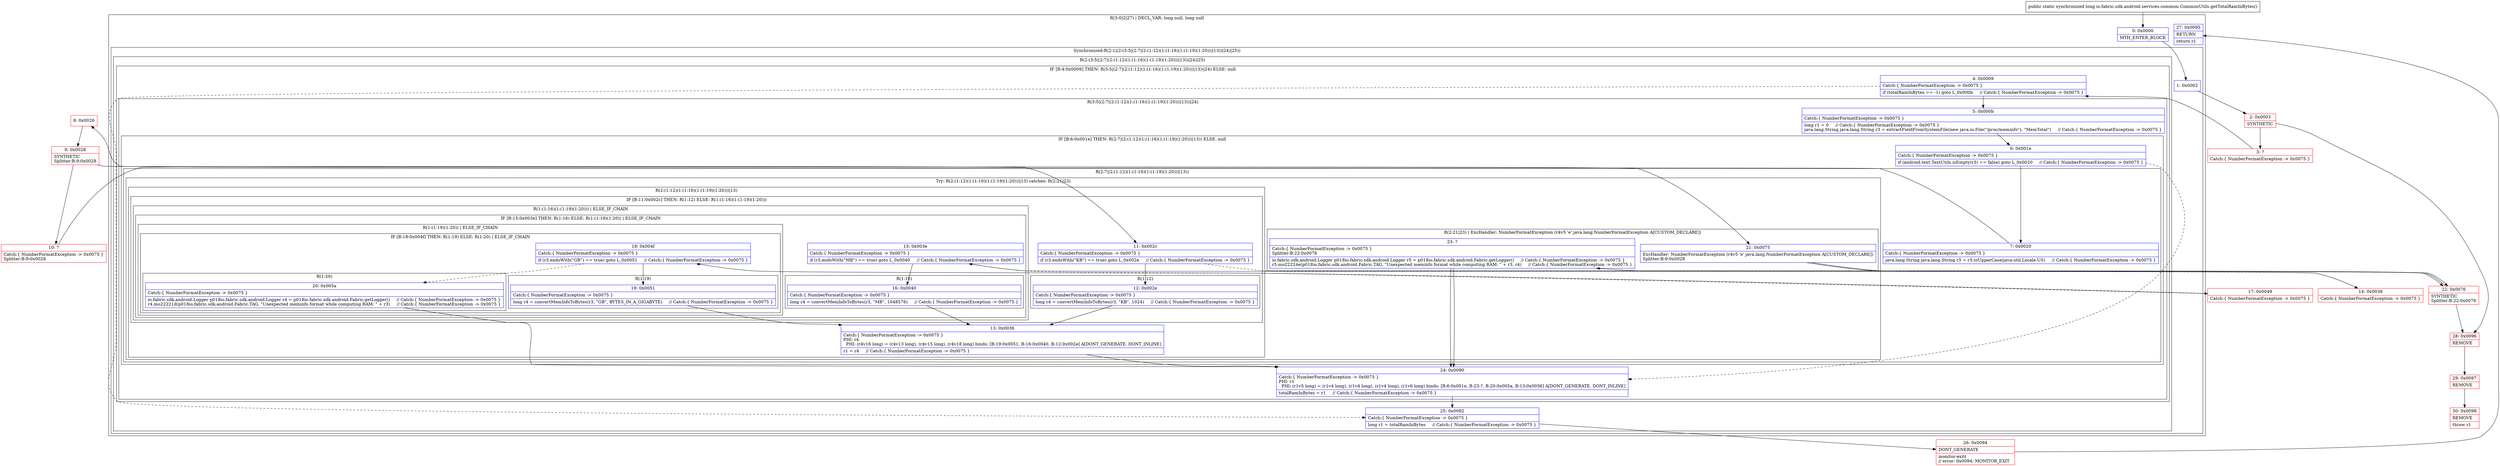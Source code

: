 digraph "CFG forio.fabric.sdk.android.services.common.CommonUtils.getTotalRamInBytes()J" {
subgraph cluster_Region_1818417037 {
label = "R(3:0|2|27) | DECL_VAR: long null, long null\l";
node [shape=record,color=blue];
Node_0 [shape=record,label="{0\:\ 0x0000|MTH_ENTER_BLOCK\l}"];
subgraph cluster_SynchronizedRegion_557518249 {
label = "Synchronized:R(2:1|(2:(3:5|(2:7|(2:(1:12)(1:(1:16)(1:(1:19)(1:20)))|13))|24)|25))";
node [shape=record,color=blue];
Node_1 [shape=record,label="{1\:\ 0x0002}"];
subgraph cluster_Region_327608198 {
label = "R(2:(3:5|(2:7|(2:(1:12)(1:(1:16)(1:(1:19)(1:20)))|13))|24)|25)";
node [shape=record,color=blue];
subgraph cluster_IfRegion_373984200 {
label = "IF [B:4:0x0009] THEN: R(3:5|(2:7|(2:(1:12)(1:(1:16)(1:(1:19)(1:20)))|13))|24) ELSE: null";
node [shape=record,color=blue];
Node_4 [shape=record,label="{4\:\ 0x0009|Catch:\{ NumberFormatException \-\> 0x0075 \}\l|if (totalRamInBytes == \-1) goto L_0x000b     \/\/ Catch:\{ NumberFormatException \-\> 0x0075 \}\l}"];
subgraph cluster_Region_2089243795 {
label = "R(3:5|(2:7|(2:(1:12)(1:(1:16)(1:(1:19)(1:20)))|13))|24)";
node [shape=record,color=blue];
Node_5 [shape=record,label="{5\:\ 0x000b|Catch:\{ NumberFormatException \-\> 0x0075 \}\l|long r1 = 0     \/\/ Catch:\{ NumberFormatException \-\> 0x0075 \}\ljava.lang.String java.lang.String r3 = extractFieldFromSystemFile(new java.io.File(\"\/proc\/meminfo\"), \"MemTotal\")     \/\/ Catch:\{ NumberFormatException \-\> 0x0075 \}\l}"];
subgraph cluster_IfRegion_1298719000 {
label = "IF [B:6:0x001e] THEN: R(2:7|(2:(1:12)(1:(1:16)(1:(1:19)(1:20)))|13)) ELSE: null";
node [shape=record,color=blue];
Node_6 [shape=record,label="{6\:\ 0x001e|Catch:\{ NumberFormatException \-\> 0x0075 \}\l|if (android.text.TextUtils.isEmpty(r3) == false) goto L_0x0020     \/\/ Catch:\{ NumberFormatException \-\> 0x0075 \}\l}"];
subgraph cluster_Region_927766919 {
label = "R(2:7|(2:(1:12)(1:(1:16)(1:(1:19)(1:20)))|13))";
node [shape=record,color=blue];
Node_7 [shape=record,label="{7\:\ 0x0020|Catch:\{ NumberFormatException \-\> 0x0075 \}\l|java.lang.String java.lang.String r3 = r3.toUpperCase(java.util.Locale.US)     \/\/ Catch:\{ NumberFormatException \-\> 0x0075 \}\l}"];
subgraph cluster_TryCatchRegion_103569264 {
label = "Try: R(2:(1:12)(1:(1:16)(1:(1:19)(1:20)))|13) catches: R(2:21|23)";
node [shape=record,color=blue];
subgraph cluster_Region_1769374055 {
label = "R(2:(1:12)(1:(1:16)(1:(1:19)(1:20)))|13)";
node [shape=record,color=blue];
subgraph cluster_IfRegion_1906929713 {
label = "IF [B:11:0x002c] THEN: R(1:12) ELSE: R(1:(1:16)(1:(1:19)(1:20)))";
node [shape=record,color=blue];
Node_11 [shape=record,label="{11\:\ 0x002c|Catch:\{ NumberFormatException \-\> 0x0075 \}\l|if (r3.endsWith(\"KB\") == true) goto L_0x002e     \/\/ Catch:\{ NumberFormatException \-\> 0x0075 \}\l}"];
subgraph cluster_Region_738831066 {
label = "R(1:12)";
node [shape=record,color=blue];
Node_12 [shape=record,label="{12\:\ 0x002e|Catch:\{ NumberFormatException \-\> 0x0075 \}\l|long r4 = convertMemInfoToBytes(r3, \"KB\", 1024)     \/\/ Catch:\{ NumberFormatException \-\> 0x0075 \}\l}"];
}
subgraph cluster_Region_114943096 {
label = "R(1:(1:16)(1:(1:19)(1:20))) | ELSE_IF_CHAIN\l";
node [shape=record,color=blue];
subgraph cluster_IfRegion_652471906 {
label = "IF [B:15:0x003e] THEN: R(1:16) ELSE: R(1:(1:19)(1:20)) | ELSE_IF_CHAIN\l";
node [shape=record,color=blue];
Node_15 [shape=record,label="{15\:\ 0x003e|Catch:\{ NumberFormatException \-\> 0x0075 \}\l|if (r3.endsWith(\"MB\") == true) goto L_0x0040     \/\/ Catch:\{ NumberFormatException \-\> 0x0075 \}\l}"];
subgraph cluster_Region_1966136216 {
label = "R(1:16)";
node [shape=record,color=blue];
Node_16 [shape=record,label="{16\:\ 0x0040|Catch:\{ NumberFormatException \-\> 0x0075 \}\l|long r4 = convertMemInfoToBytes(r3, \"MB\", 1048576)     \/\/ Catch:\{ NumberFormatException \-\> 0x0075 \}\l}"];
}
subgraph cluster_Region_2146887503 {
label = "R(1:(1:19)(1:20)) | ELSE_IF_CHAIN\l";
node [shape=record,color=blue];
subgraph cluster_IfRegion_1336022519 {
label = "IF [B:18:0x004f] THEN: R(1:19) ELSE: R(1:20) | ELSE_IF_CHAIN\l";
node [shape=record,color=blue];
Node_18 [shape=record,label="{18\:\ 0x004f|Catch:\{ NumberFormatException \-\> 0x0075 \}\l|if (r3.endsWith(\"GB\") == true) goto L_0x0051     \/\/ Catch:\{ NumberFormatException \-\> 0x0075 \}\l}"];
subgraph cluster_Region_781990307 {
label = "R(1:19)";
node [shape=record,color=blue];
Node_19 [shape=record,label="{19\:\ 0x0051|Catch:\{ NumberFormatException \-\> 0x0075 \}\l|long r4 = convertMemInfoToBytes(r3, \"GB\", BYTES_IN_A_GIGABYTE)     \/\/ Catch:\{ NumberFormatException \-\> 0x0075 \}\l}"];
}
subgraph cluster_Region_397759212 {
label = "R(1:20)";
node [shape=record,color=blue];
Node_20 [shape=record,label="{20\:\ 0x005a|Catch:\{ NumberFormatException \-\> 0x0075 \}\l|io.fabric.sdk.android.Logger p018io.fabric.sdk.android.Logger r4 = p018io.fabric.sdk.android.Fabric.getLogger()     \/\/ Catch:\{ NumberFormatException \-\> 0x0075 \}\lr4.mo22221d(p018io.fabric.sdk.android.Fabric.TAG, \"Unexpected meminfo format while computing RAM: \" + r3)     \/\/ Catch:\{ NumberFormatException \-\> 0x0075 \}\l}"];
}
}
}
}
}
}
Node_13 [shape=record,label="{13\:\ 0x0036|Catch:\{ NumberFormatException \-\> 0x0075 \}\lPHI: r4 \l  PHI: (r4v16 long) = (r4v13 long), (r4v15 long), (r4v18 long) binds: [B:19:0x0051, B:16:0x0040, B:12:0x002e] A[DONT_GENERATE, DONT_INLINE]\l|r1 = r4     \/\/ Catch:\{ NumberFormatException \-\> 0x0075 \}\l}"];
}
subgraph cluster_Region_1680521113 {
label = "R(2:21|23) | ExcHandler: NumberFormatException (r4v5 'e' java.lang.NumberFormatException A[CUSTOM_DECLARE])\l";
node [shape=record,color=blue];
Node_21 [shape=record,label="{21\:\ 0x0075|ExcHandler: NumberFormatException (r4v5 'e' java.lang.NumberFormatException A[CUSTOM_DECLARE])\lSplitter:B:9:0x0028\l}"];
Node_23 [shape=record,label="{23\:\ ?|Catch:\{ NumberFormatException \-\> 0x0075 \}\lSplitter:B:22:0x0076\l|io.fabric.sdk.android.Logger p018io.fabric.sdk.android.Logger r5 = p018io.fabric.sdk.android.Fabric.getLogger()     \/\/ Catch:\{ NumberFormatException \-\> 0x0075 \}\lr5.mo22224e(p018io.fabric.sdk.android.Fabric.TAG, \"Unexpected meminfo format while computing RAM: \" + r3, r4)     \/\/ Catch:\{ NumberFormatException \-\> 0x0075 \}\l}"];
}
}
}
}
Node_24 [shape=record,label="{24\:\ 0x0090|Catch:\{ NumberFormatException \-\> 0x0075 \}\lPHI: r1 \l  PHI: (r1v5 long) = (r1v4 long), (r1v4 long), (r1v4 long), (r1v6 long) binds: [B:6:0x001e, B:23:?, B:20:0x005a, B:13:0x0036] A[DONT_GENERATE, DONT_INLINE]\l|totalRamInBytes = r1     \/\/ Catch:\{ NumberFormatException \-\> 0x0075 \}\l}"];
}
}
Node_25 [shape=record,label="{25\:\ 0x0092|Catch:\{ NumberFormatException \-\> 0x0075 \}\l|long r1 = totalRamInBytes     \/\/ Catch:\{ NumberFormatException \-\> 0x0075 \}\l}"];
}
}
Node_27 [shape=record,label="{27\:\ 0x0095|RETURN\l|return r1\l}"];
}
subgraph cluster_Region_1680521113 {
label = "R(2:21|23) | ExcHandler: NumberFormatException (r4v5 'e' java.lang.NumberFormatException A[CUSTOM_DECLARE])\l";
node [shape=record,color=blue];
Node_21 [shape=record,label="{21\:\ 0x0075|ExcHandler: NumberFormatException (r4v5 'e' java.lang.NumberFormatException A[CUSTOM_DECLARE])\lSplitter:B:9:0x0028\l}"];
Node_23 [shape=record,label="{23\:\ ?|Catch:\{ NumberFormatException \-\> 0x0075 \}\lSplitter:B:22:0x0076\l|io.fabric.sdk.android.Logger p018io.fabric.sdk.android.Logger r5 = p018io.fabric.sdk.android.Fabric.getLogger()     \/\/ Catch:\{ NumberFormatException \-\> 0x0075 \}\lr5.mo22224e(p018io.fabric.sdk.android.Fabric.TAG, \"Unexpected meminfo format while computing RAM: \" + r3, r4)     \/\/ Catch:\{ NumberFormatException \-\> 0x0075 \}\l}"];
}
Node_2 [shape=record,color=red,label="{2\:\ 0x0003|SYNTHETIC\l}"];
Node_3 [shape=record,color=red,label="{3\:\ ?|Catch:\{ NumberFormatException \-\> 0x0075 \}\l}"];
Node_8 [shape=record,color=red,label="{8\:\ 0x0026}"];
Node_9 [shape=record,color=red,label="{9\:\ 0x0028|SYNTHETIC\lSplitter:B:9:0x0028\l}"];
Node_10 [shape=record,color=red,label="{10\:\ ?|Catch:\{ NumberFormatException \-\> 0x0075 \}\lSplitter:B:9:0x0028\l}"];
Node_14 [shape=record,color=red,label="{14\:\ 0x0038|Catch:\{ NumberFormatException \-\> 0x0075 \}\l}"];
Node_17 [shape=record,color=red,label="{17\:\ 0x0049|Catch:\{ NumberFormatException \-\> 0x0075 \}\l}"];
Node_22 [shape=record,color=red,label="{22\:\ 0x0076|SYNTHETIC\lSplitter:B:22:0x0076\l}"];
Node_26 [shape=record,color=red,label="{26\:\ 0x0094|DONT_GENERATE\l|monitor\-exit(\l\/\/ error: 0x0094: MONITOR_EXIT  \l}"];
Node_28 [shape=record,color=red,label="{28\:\ 0x0096|REMOVE\l}"];
Node_29 [shape=record,color=red,label="{29\:\ 0x0097|REMOVE\l}"];
Node_30 [shape=record,color=red,label="{30\:\ 0x0098|REMOVE\l|throw r1\l}"];
MethodNode[shape=record,label="{public static synchronized long io.fabric.sdk.android.services.common.CommonUtils.getTotalRamInBytes() }"];
MethodNode -> Node_0;
Node_0 -> Node_1;
Node_1 -> Node_2;
Node_4 -> Node_5;
Node_4 -> Node_25[style=dashed];
Node_5 -> Node_6;
Node_6 -> Node_7;
Node_6 -> Node_24[style=dashed];
Node_7 -> Node_8;
Node_11 -> Node_12;
Node_11 -> Node_14[style=dashed];
Node_12 -> Node_13;
Node_15 -> Node_16;
Node_15 -> Node_17[style=dashed];
Node_16 -> Node_13;
Node_18 -> Node_19;
Node_18 -> Node_20[style=dashed];
Node_19 -> Node_13;
Node_20 -> Node_24;
Node_13 -> Node_24;
Node_21 -> Node_22;
Node_23 -> Node_24;
Node_24 -> Node_25;
Node_25 -> Node_26;
Node_21 -> Node_22;
Node_23 -> Node_24;
Node_2 -> Node_3;
Node_2 -> Node_28;
Node_3 -> Node_4;
Node_8 -> Node_9;
Node_9 -> Node_10;
Node_9 -> Node_21;
Node_10 -> Node_11;
Node_14 -> Node_15;
Node_17 -> Node_18;
Node_22 -> Node_23;
Node_22 -> Node_28;
Node_26 -> Node_27;
Node_28 -> Node_29;
Node_29 -> Node_30;
}


